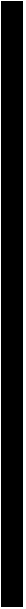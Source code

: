 <mxfile version="21.1.8" type="github">
  <diagram name="Page-1" id="tJ-EXyethJ9jSLFZDshS">
    <mxGraphModel dx="1354" dy="1017" grid="0" gridSize="10" guides="1" tooltips="1" connect="1" arrows="1" fold="1" page="0" pageScale="1" pageWidth="850" pageHeight="1100" math="0" shadow="0">
      <root>
        <mxCell id="0" />
        <mxCell id="1" parent="0" />
        <mxCell id="N7d65b4G90wedNAnj7nl-7" value="" style="verticalLabelPosition=bottom;html=1;verticalAlign=top;align=center;shape=mxgraph.floorplan.wall;fillColor=strokeColor;direction=south;" parent="1" vertex="1">
          <mxGeometry x="-56" y="-310" width="10" height="302" as="geometry" />
        </mxCell>
      </root>
    </mxGraphModel>
  </diagram>
</mxfile>
